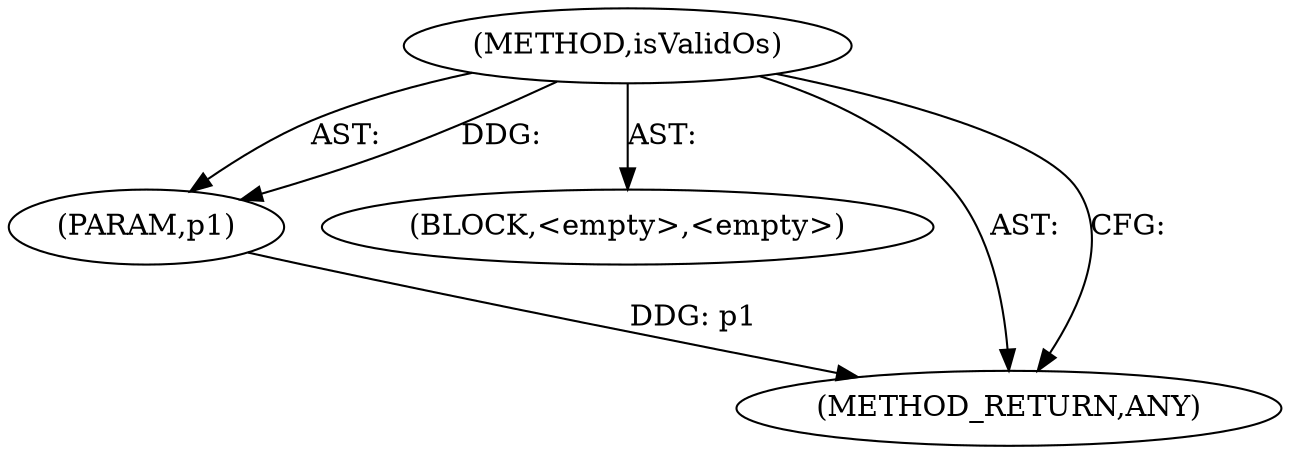 digraph "isValidOs" {  
"111669149731" [label = <(METHOD,isValidOs)> ]
"115964117054" [label = <(PARAM,p1)> ]
"25769803819" [label = <(BLOCK,&lt;empty&gt;,&lt;empty&gt;)> ]
"128849018915" [label = <(METHOD_RETURN,ANY)> ]
  "111669149731" -> "115964117054"  [ label = "AST: "] 
  "111669149731" -> "25769803819"  [ label = "AST: "] 
  "111669149731" -> "128849018915"  [ label = "AST: "] 
  "111669149731" -> "128849018915"  [ label = "CFG: "] 
  "115964117054" -> "128849018915"  [ label = "DDG: p1"] 
  "111669149731" -> "115964117054"  [ label = "DDG: "] 
}
